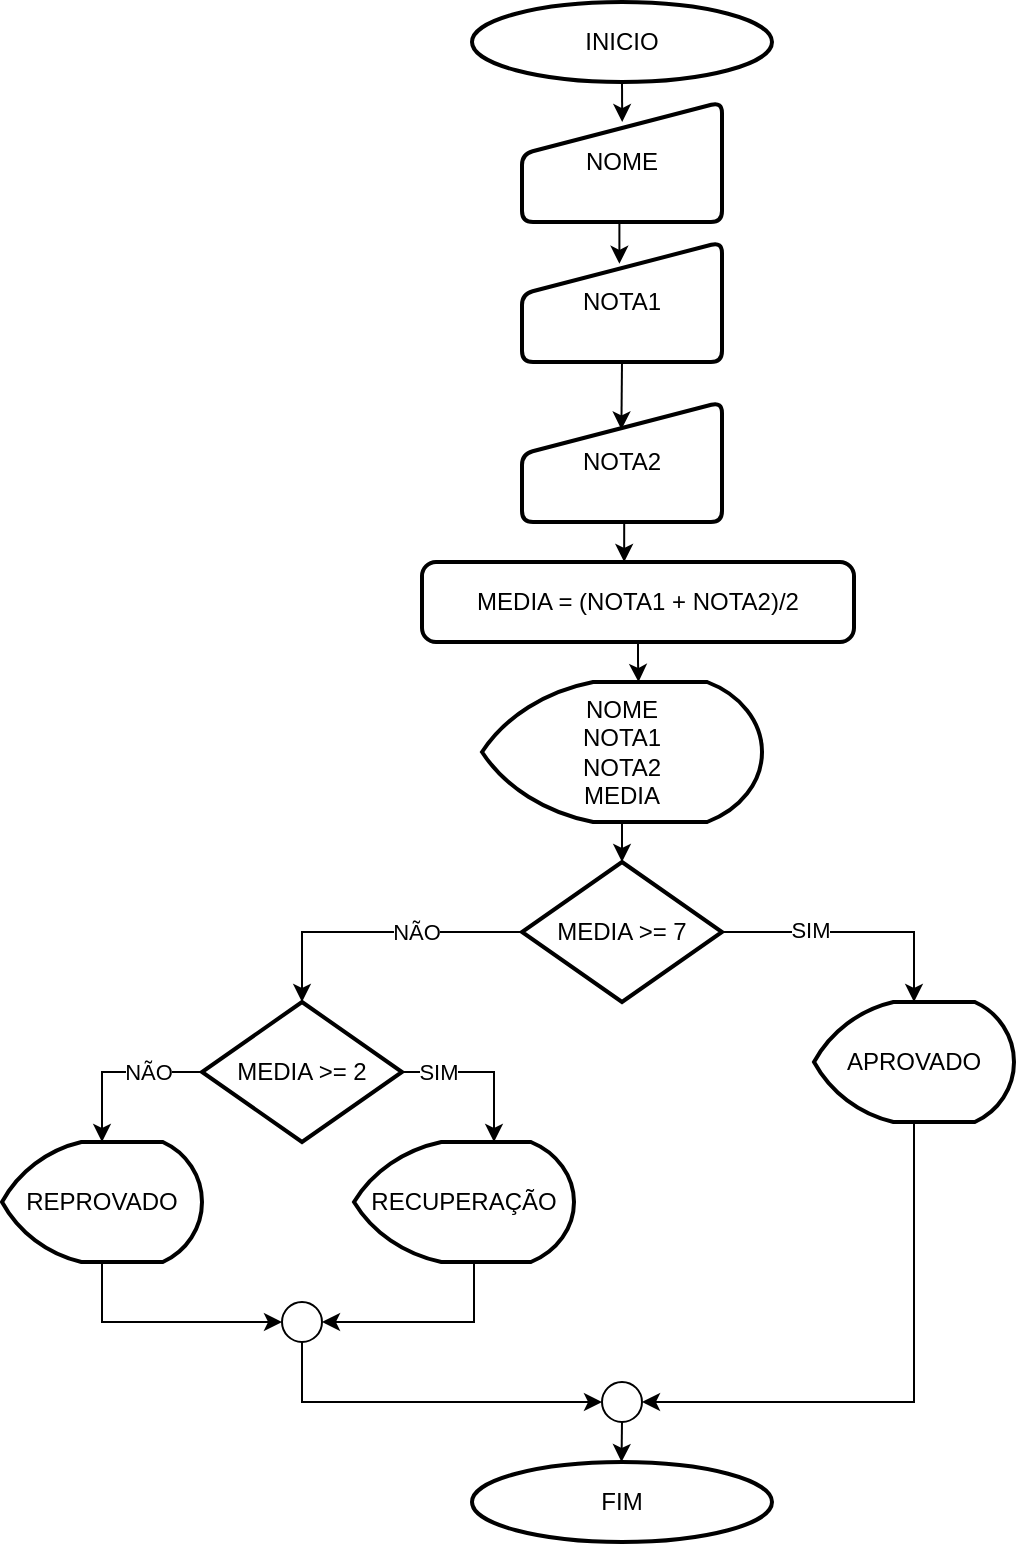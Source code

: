 <mxfile version="25.0.3">
  <diagram name="Página-1" id="kV5hE7kHwQa6FPd9RTSV">
    <mxGraphModel dx="989" dy="509" grid="1" gridSize="10" guides="1" tooltips="1" connect="1" arrows="1" fold="1" page="1" pageScale="1" pageWidth="827" pageHeight="1169" math="0" shadow="0">
      <root>
        <mxCell id="0" />
        <mxCell id="1" parent="0" />
        <mxCell id="oUeqmpdhVjFMJu9QWjmC-4" value="INICIO" style="strokeWidth=2;html=1;shape=mxgraph.flowchart.start_1;whiteSpace=wrap;" vertex="1" parent="1">
          <mxGeometry x="339" y="20" width="150" height="40" as="geometry" />
        </mxCell>
        <mxCell id="oUeqmpdhVjFMJu9QWjmC-5" value="FIM" style="strokeWidth=2;html=1;shape=mxgraph.flowchart.start_1;whiteSpace=wrap;" vertex="1" parent="1">
          <mxGeometry x="339" y="750" width="150" height="40" as="geometry" />
        </mxCell>
        <mxCell id="oUeqmpdhVjFMJu9QWjmC-6" value="NOME" style="html=1;strokeWidth=2;shape=manualInput;whiteSpace=wrap;rounded=1;size=26;arcSize=11;" vertex="1" parent="1">
          <mxGeometry x="364" y="70" width="100" height="60" as="geometry" />
        </mxCell>
        <mxCell id="oUeqmpdhVjFMJu9QWjmC-7" value="NOTA1" style="html=1;strokeWidth=2;shape=manualInput;whiteSpace=wrap;rounded=1;size=26;arcSize=11;" vertex="1" parent="1">
          <mxGeometry x="364" y="140" width="100" height="60" as="geometry" />
        </mxCell>
        <mxCell id="oUeqmpdhVjFMJu9QWjmC-8" value="NOTA2" style="html=1;strokeWidth=2;shape=manualInput;whiteSpace=wrap;rounded=1;size=26;arcSize=11;" vertex="1" parent="1">
          <mxGeometry x="364" y="220" width="100" height="60" as="geometry" />
        </mxCell>
        <mxCell id="oUeqmpdhVjFMJu9QWjmC-9" value="MEDIA = (NOTA1 + NOTA2)/2" style="rounded=1;whiteSpace=wrap;html=1;absoluteArcSize=1;arcSize=14;strokeWidth=2;" vertex="1" parent="1">
          <mxGeometry x="314" y="300" width="216" height="40" as="geometry" />
        </mxCell>
        <mxCell id="oUeqmpdhVjFMJu9QWjmC-10" value="NOME&lt;div&gt;NOTA1&lt;/div&gt;&lt;div&gt;NOTA2&lt;/div&gt;&lt;div&gt;MEDIA&lt;/div&gt;" style="strokeWidth=2;html=1;shape=mxgraph.flowchart.display;whiteSpace=wrap;" vertex="1" parent="1">
          <mxGeometry x="344" y="360" width="140" height="70" as="geometry" />
        </mxCell>
        <mxCell id="oUeqmpdhVjFMJu9QWjmC-12" value="MEDIA &amp;gt;= 7" style="strokeWidth=2;html=1;shape=mxgraph.flowchart.decision;whiteSpace=wrap;" vertex="1" parent="1">
          <mxGeometry x="364" y="450" width="100" height="70" as="geometry" />
        </mxCell>
        <mxCell id="oUeqmpdhVjFMJu9QWjmC-13" value="APROVADO" style="strokeWidth=2;html=1;shape=mxgraph.flowchart.display;whiteSpace=wrap;" vertex="1" parent="1">
          <mxGeometry x="510" y="520" width="100" height="60" as="geometry" />
        </mxCell>
        <mxCell id="oUeqmpdhVjFMJu9QWjmC-17" style="edgeStyle=orthogonalEdgeStyle;rounded=0;orthogonalLoop=1;jettySize=auto;html=1;exitX=1;exitY=0.5;exitDx=0;exitDy=0;exitPerimeter=0;" edge="1" parent="1" source="oUeqmpdhVjFMJu9QWjmC-14" target="oUeqmpdhVjFMJu9QWjmC-15">
          <mxGeometry relative="1" as="geometry">
            <Array as="points">
              <mxPoint x="350" y="555" />
            </Array>
          </mxGeometry>
        </mxCell>
        <mxCell id="oUeqmpdhVjFMJu9QWjmC-43" value="SIM" style="edgeLabel;html=1;align=center;verticalAlign=middle;resizable=0;points=[];" vertex="1" connectable="0" parent="oUeqmpdhVjFMJu9QWjmC-17">
          <mxGeometry x="-0.555" relative="1" as="geometry">
            <mxPoint as="offset" />
          </mxGeometry>
        </mxCell>
        <mxCell id="oUeqmpdhVjFMJu9QWjmC-14" value="MEDIA &amp;gt;= 2" style="strokeWidth=2;html=1;shape=mxgraph.flowchart.decision;whiteSpace=wrap;" vertex="1" parent="1">
          <mxGeometry x="204" y="520" width="100" height="70" as="geometry" />
        </mxCell>
        <mxCell id="oUeqmpdhVjFMJu9QWjmC-15" value="RECUPERAÇÃO" style="strokeWidth=2;html=1;shape=mxgraph.flowchart.display;whiteSpace=wrap;" vertex="1" parent="1">
          <mxGeometry x="280" y="590" width="110" height="60" as="geometry" />
        </mxCell>
        <mxCell id="oUeqmpdhVjFMJu9QWjmC-16" value="REPROVADO" style="strokeWidth=2;html=1;shape=mxgraph.flowchart.display;whiteSpace=wrap;" vertex="1" parent="1">
          <mxGeometry x="104" y="590" width="100" height="60" as="geometry" />
        </mxCell>
        <mxCell id="oUeqmpdhVjFMJu9QWjmC-18" style="edgeStyle=orthogonalEdgeStyle;rounded=0;orthogonalLoop=1;jettySize=auto;html=1;entryX=0.5;entryY=0;entryDx=0;entryDy=0;entryPerimeter=0;" edge="1" parent="1" source="oUeqmpdhVjFMJu9QWjmC-14" target="oUeqmpdhVjFMJu9QWjmC-16">
          <mxGeometry relative="1" as="geometry">
            <Array as="points">
              <mxPoint x="154" y="555" />
            </Array>
          </mxGeometry>
        </mxCell>
        <mxCell id="oUeqmpdhVjFMJu9QWjmC-42" value="NÃO" style="edgeLabel;html=1;align=center;verticalAlign=middle;resizable=0;points=[];" vertex="1" connectable="0" parent="oUeqmpdhVjFMJu9QWjmC-18">
          <mxGeometry x="-0.369" relative="1" as="geometry">
            <mxPoint as="offset" />
          </mxGeometry>
        </mxCell>
        <mxCell id="oUeqmpdhVjFMJu9QWjmC-19" style="edgeStyle=orthogonalEdgeStyle;rounded=0;orthogonalLoop=1;jettySize=auto;html=1;exitX=0.5;exitY=1;exitDx=0;exitDy=0;exitPerimeter=0;entryX=0.501;entryY=0.167;entryDx=0;entryDy=0;entryPerimeter=0;" edge="1" parent="1" source="oUeqmpdhVjFMJu9QWjmC-4" target="oUeqmpdhVjFMJu9QWjmC-6">
          <mxGeometry relative="1" as="geometry" />
        </mxCell>
        <mxCell id="oUeqmpdhVjFMJu9QWjmC-20" style="edgeStyle=orthogonalEdgeStyle;rounded=0;orthogonalLoop=1;jettySize=auto;html=1;exitX=0.5;exitY=1;exitDx=0;exitDy=0;entryX=0.487;entryY=0.182;entryDx=0;entryDy=0;entryPerimeter=0;" edge="1" parent="1" source="oUeqmpdhVjFMJu9QWjmC-6" target="oUeqmpdhVjFMJu9QWjmC-7">
          <mxGeometry relative="1" as="geometry" />
        </mxCell>
        <mxCell id="oUeqmpdhVjFMJu9QWjmC-21" style="edgeStyle=orthogonalEdgeStyle;rounded=0;orthogonalLoop=1;jettySize=auto;html=1;exitX=0.5;exitY=1;exitDx=0;exitDy=0;entryX=0.497;entryY=0.229;entryDx=0;entryDy=0;entryPerimeter=0;" edge="1" parent="1" source="oUeqmpdhVjFMJu9QWjmC-7" target="oUeqmpdhVjFMJu9QWjmC-8">
          <mxGeometry relative="1" as="geometry" />
        </mxCell>
        <mxCell id="oUeqmpdhVjFMJu9QWjmC-23" style="edgeStyle=orthogonalEdgeStyle;rounded=0;orthogonalLoop=1;jettySize=auto;html=1;exitX=0.5;exitY=1;exitDx=0;exitDy=0;entryX=0.468;entryY=-0.001;entryDx=0;entryDy=0;entryPerimeter=0;" edge="1" parent="1" source="oUeqmpdhVjFMJu9QWjmC-8" target="oUeqmpdhVjFMJu9QWjmC-9">
          <mxGeometry relative="1" as="geometry" />
        </mxCell>
        <mxCell id="oUeqmpdhVjFMJu9QWjmC-24" style="edgeStyle=orthogonalEdgeStyle;rounded=0;orthogonalLoop=1;jettySize=auto;html=1;exitX=0.5;exitY=1;exitDx=0;exitDy=0;entryX=0.559;entryY=0;entryDx=0;entryDy=0;entryPerimeter=0;" edge="1" parent="1" source="oUeqmpdhVjFMJu9QWjmC-9" target="oUeqmpdhVjFMJu9QWjmC-10">
          <mxGeometry relative="1" as="geometry">
            <Array as="points">
              <mxPoint x="422" y="350" />
              <mxPoint x="422" y="350" />
            </Array>
          </mxGeometry>
        </mxCell>
        <mxCell id="oUeqmpdhVjFMJu9QWjmC-25" style="edgeStyle=orthogonalEdgeStyle;rounded=0;orthogonalLoop=1;jettySize=auto;html=1;exitX=0.5;exitY=1;exitDx=0;exitDy=0;exitPerimeter=0;entryX=0.5;entryY=0;entryDx=0;entryDy=0;entryPerimeter=0;" edge="1" parent="1" source="oUeqmpdhVjFMJu9QWjmC-10" target="oUeqmpdhVjFMJu9QWjmC-12">
          <mxGeometry relative="1" as="geometry" />
        </mxCell>
        <mxCell id="oUeqmpdhVjFMJu9QWjmC-28" style="edgeStyle=orthogonalEdgeStyle;rounded=0;orthogonalLoop=1;jettySize=auto;html=1;exitX=0;exitY=0.5;exitDx=0;exitDy=0;exitPerimeter=0;entryX=0.5;entryY=0;entryDx=0;entryDy=0;entryPerimeter=0;" edge="1" parent="1" source="oUeqmpdhVjFMJu9QWjmC-12" target="oUeqmpdhVjFMJu9QWjmC-14">
          <mxGeometry relative="1" as="geometry" />
        </mxCell>
        <mxCell id="oUeqmpdhVjFMJu9QWjmC-44" value="NÃO" style="edgeLabel;html=1;align=center;verticalAlign=middle;resizable=0;points=[];" vertex="1" connectable="0" parent="oUeqmpdhVjFMJu9QWjmC-28">
          <mxGeometry x="-0.269" relative="1" as="geometry">
            <mxPoint as="offset" />
          </mxGeometry>
        </mxCell>
        <mxCell id="oUeqmpdhVjFMJu9QWjmC-29" style="edgeStyle=orthogonalEdgeStyle;rounded=0;orthogonalLoop=1;jettySize=auto;html=1;exitX=1;exitY=0.5;exitDx=0;exitDy=0;exitPerimeter=0;entryX=0.5;entryY=0;entryDx=0;entryDy=0;entryPerimeter=0;" edge="1" parent="1" source="oUeqmpdhVjFMJu9QWjmC-12" target="oUeqmpdhVjFMJu9QWjmC-13">
          <mxGeometry relative="1" as="geometry" />
        </mxCell>
        <mxCell id="oUeqmpdhVjFMJu9QWjmC-45" value="SIM" style="edgeLabel;html=1;align=center;verticalAlign=middle;resizable=0;points=[];" vertex="1" connectable="0" parent="oUeqmpdhVjFMJu9QWjmC-29">
          <mxGeometry x="-0.335" y="1" relative="1" as="geometry">
            <mxPoint as="offset" />
          </mxGeometry>
        </mxCell>
        <mxCell id="oUeqmpdhVjFMJu9QWjmC-30" value="" style="verticalLabelPosition=bottom;verticalAlign=top;html=1;shape=mxgraph.flowchart.on-page_reference;" vertex="1" parent="1">
          <mxGeometry x="244" y="670" width="20" height="20" as="geometry" />
        </mxCell>
        <mxCell id="oUeqmpdhVjFMJu9QWjmC-39" style="edgeStyle=orthogonalEdgeStyle;rounded=0;orthogonalLoop=1;jettySize=auto;html=1;exitX=0.5;exitY=1;exitDx=0;exitDy=0;exitPerimeter=0;" edge="1" parent="1" source="oUeqmpdhVjFMJu9QWjmC-31">
          <mxGeometry relative="1" as="geometry">
            <mxPoint x="413.759" y="750" as="targetPoint" />
          </mxGeometry>
        </mxCell>
        <mxCell id="oUeqmpdhVjFMJu9QWjmC-31" value="" style="verticalLabelPosition=bottom;verticalAlign=top;html=1;shape=mxgraph.flowchart.on-page_reference;" vertex="1" parent="1">
          <mxGeometry x="404" y="710" width="20" height="20" as="geometry" />
        </mxCell>
        <mxCell id="oUeqmpdhVjFMJu9QWjmC-32" style="edgeStyle=orthogonalEdgeStyle;rounded=0;orthogonalLoop=1;jettySize=auto;html=1;exitX=0.5;exitY=1;exitDx=0;exitDy=0;exitPerimeter=0;entryX=0;entryY=0.5;entryDx=0;entryDy=0;entryPerimeter=0;" edge="1" parent="1" source="oUeqmpdhVjFMJu9QWjmC-16" target="oUeqmpdhVjFMJu9QWjmC-30">
          <mxGeometry relative="1" as="geometry" />
        </mxCell>
        <mxCell id="oUeqmpdhVjFMJu9QWjmC-33" style="edgeStyle=orthogonalEdgeStyle;rounded=0;orthogonalLoop=1;jettySize=auto;html=1;entryX=1;entryY=0.5;entryDx=0;entryDy=0;entryPerimeter=0;" edge="1" parent="1" source="oUeqmpdhVjFMJu9QWjmC-15" target="oUeqmpdhVjFMJu9QWjmC-30">
          <mxGeometry relative="1" as="geometry">
            <Array as="points">
              <mxPoint x="340" y="680" />
            </Array>
          </mxGeometry>
        </mxCell>
        <mxCell id="oUeqmpdhVjFMJu9QWjmC-37" style="edgeStyle=orthogonalEdgeStyle;rounded=0;orthogonalLoop=1;jettySize=auto;html=1;entryX=0;entryY=0.5;entryDx=0;entryDy=0;entryPerimeter=0;" edge="1" parent="1" source="oUeqmpdhVjFMJu9QWjmC-30" target="oUeqmpdhVjFMJu9QWjmC-31">
          <mxGeometry relative="1" as="geometry">
            <Array as="points">
              <mxPoint x="254" y="720" />
            </Array>
          </mxGeometry>
        </mxCell>
        <mxCell id="oUeqmpdhVjFMJu9QWjmC-38" style="edgeStyle=orthogonalEdgeStyle;rounded=0;orthogonalLoop=1;jettySize=auto;html=1;exitX=0.5;exitY=1;exitDx=0;exitDy=0;exitPerimeter=0;entryX=1;entryY=0.5;entryDx=0;entryDy=0;entryPerimeter=0;" edge="1" parent="1" source="oUeqmpdhVjFMJu9QWjmC-13" target="oUeqmpdhVjFMJu9QWjmC-31">
          <mxGeometry relative="1" as="geometry" />
        </mxCell>
      </root>
    </mxGraphModel>
  </diagram>
</mxfile>

